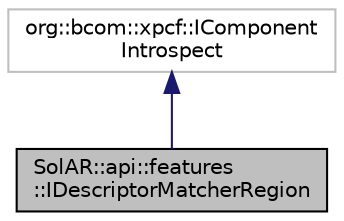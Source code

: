 digraph "SolAR::api::features::IDescriptorMatcherRegion"
{
 // LATEX_PDF_SIZE
  edge [fontname="Helvetica",fontsize="10",labelfontname="Helvetica",labelfontsize="10"];
  node [fontname="Helvetica",fontsize="10",shape=record];
  Node1 [label="SolAR::api::features\l::IDescriptorMatcherRegion",height=0.2,width=0.4,color="black", fillcolor="grey75", style="filled", fontcolor="black",tooltip="Matches two sets of descriptors based on region constraints. UUID: bdef063d-96de-4425-83c5-fec7b7e448..."];
  Node2 -> Node1 [dir="back",color="midnightblue",fontsize="10",style="solid",fontname="Helvetica"];
  Node2 [label="org::bcom::xpcf::IComponent\lIntrospect",height=0.2,width=0.4,color="grey75", fillcolor="white", style="filled",tooltip=" "];
}
